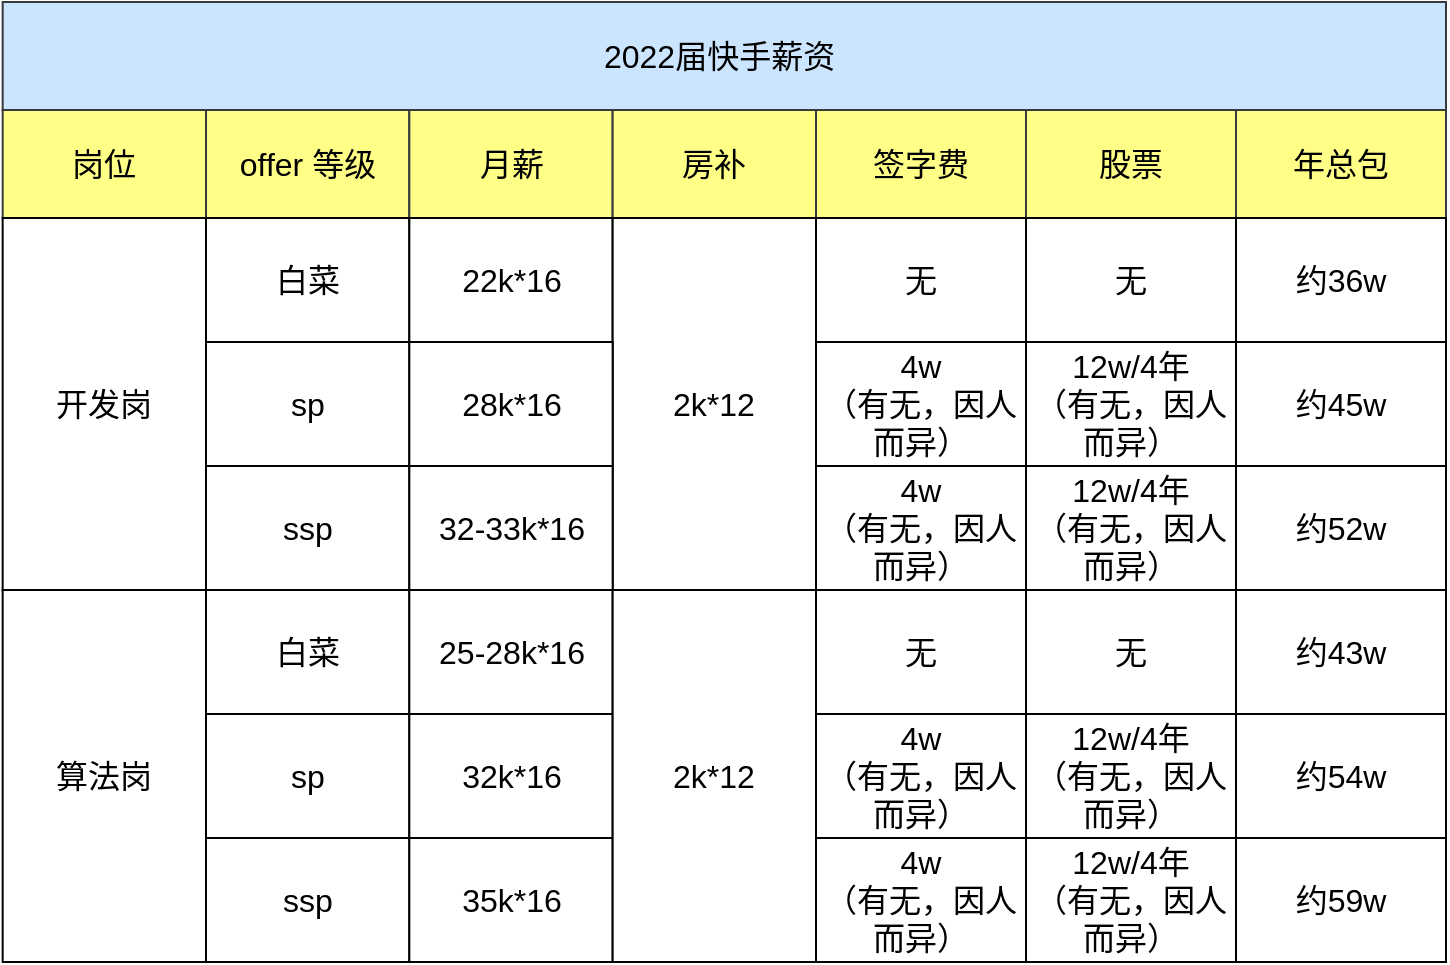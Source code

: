 <mxfile version="15.8.3" type="github">
  <diagram id="o1lI7uaFn6-g1FVOMqIx" name="Page-1">
    <mxGraphModel dx="1773" dy="558" grid="1" gridSize="10" guides="1" tooltips="1" connect="1" arrows="1" fold="1" page="1" pageScale="1" pageWidth="827" pageHeight="1169" math="0" shadow="0">
      <root>
        <mxCell id="0" />
        <mxCell id="1" parent="0" />
        <mxCell id="LmUMngHWBcQyNiguUtHR-1" value="2022届快手薪资&amp;nbsp;" style="rounded=0;whiteSpace=wrap;html=1;fontSize=16;fillColor=#cce5ff;strokeColor=#36393d;" vertex="1" parent="1">
          <mxGeometry x="-21.67" y="160" width="721.67" height="54" as="geometry" />
        </mxCell>
        <mxCell id="LmUMngHWBcQyNiguUtHR-2" value="offer 等级" style="rounded=0;whiteSpace=wrap;html=1;fontSize=16;fillColor=#ffff88;strokeColor=#36393d;" vertex="1" parent="1">
          <mxGeometry x="80" y="214" width="101.667" height="54" as="geometry" />
        </mxCell>
        <mxCell id="LmUMngHWBcQyNiguUtHR-3" value="月薪" style="rounded=0;whiteSpace=wrap;html=1;fontSize=16;fillColor=#ffff88;strokeColor=#36393d;" vertex="1" parent="1">
          <mxGeometry x="181.667" y="214" width="101.667" height="54" as="geometry" />
        </mxCell>
        <mxCell id="LmUMngHWBcQyNiguUtHR-4" value="房补" style="rounded=0;whiteSpace=wrap;html=1;fontSize=16;fillColor=#ffff88;strokeColor=#36393d;" vertex="1" parent="1">
          <mxGeometry x="283.33" y="214" width="101.667" height="54" as="geometry" />
        </mxCell>
        <mxCell id="LmUMngHWBcQyNiguUtHR-12" value="岗位" style="rounded=0;whiteSpace=wrap;html=1;fontSize=16;fillColor=#ffff88;strokeColor=#36393d;" vertex="1" parent="1">
          <mxGeometry x="-21.67" y="214" width="101.667" height="54" as="geometry" />
        </mxCell>
        <mxCell id="LmUMngHWBcQyNiguUtHR-20" value="年总包" style="rounded=0;whiteSpace=wrap;html=1;fontSize=16;fillColor=#ffff88;strokeColor=#36393d;" vertex="1" parent="1">
          <mxGeometry x="595" y="214" width="105" height="54" as="geometry" />
        </mxCell>
        <mxCell id="LmUMngHWBcQyNiguUtHR-32" value="签字费" style="rounded=0;whiteSpace=wrap;html=1;fontSize=16;fillColor=#ffff88;strokeColor=#36393d;" vertex="1" parent="1">
          <mxGeometry x="385" y="214" width="105" height="54" as="geometry" />
        </mxCell>
        <mxCell id="LmUMngHWBcQyNiguUtHR-39" value="股票" style="rounded=0;whiteSpace=wrap;html=1;fontSize=16;fillColor=#ffff88;strokeColor=#36393d;" vertex="1" parent="1">
          <mxGeometry x="490" y="214" width="105" height="54" as="geometry" />
        </mxCell>
        <mxCell id="LmUMngHWBcQyNiguUtHR-46" value="" style="group" vertex="1" connectable="0" parent="1">
          <mxGeometry x="-21.67" y="268" width="721.67" height="372" as="geometry" />
        </mxCell>
        <mxCell id="LmUMngHWBcQyNiguUtHR-5" value="白菜" style="rounded=0;whiteSpace=wrap;html=1;fontSize=16;" vertex="1" parent="LmUMngHWBcQyNiguUtHR-46">
          <mxGeometry x="101.67" width="101.667" height="62" as="geometry" />
        </mxCell>
        <mxCell id="LmUMngHWBcQyNiguUtHR-6" value="22k*16" style="rounded=0;whiteSpace=wrap;html=1;fontSize=16;" vertex="1" parent="LmUMngHWBcQyNiguUtHR-46">
          <mxGeometry x="203.337" width="101.667" height="62" as="geometry" />
        </mxCell>
        <mxCell id="LmUMngHWBcQyNiguUtHR-7" value="2k*12" style="rounded=0;whiteSpace=wrap;html=1;fontSize=16;" vertex="1" parent="LmUMngHWBcQyNiguUtHR-46">
          <mxGeometry x="305.0" width="101.667" height="186" as="geometry" />
        </mxCell>
        <mxCell id="LmUMngHWBcQyNiguUtHR-8" value="sp" style="rounded=0;whiteSpace=wrap;html=1;fontSize=16;" vertex="1" parent="LmUMngHWBcQyNiguUtHR-46">
          <mxGeometry x="101.67" y="62" width="101.667" height="62" as="geometry" />
        </mxCell>
        <mxCell id="LmUMngHWBcQyNiguUtHR-9" value="28k*16" style="rounded=0;whiteSpace=wrap;html=1;fontSize=16;" vertex="1" parent="LmUMngHWBcQyNiguUtHR-46">
          <mxGeometry x="203.337" y="62" width="101.667" height="62" as="geometry" />
        </mxCell>
        <mxCell id="LmUMngHWBcQyNiguUtHR-10" value="ssp" style="rounded=0;whiteSpace=wrap;html=1;fontSize=16;" vertex="1" parent="LmUMngHWBcQyNiguUtHR-46">
          <mxGeometry x="101.67" y="124" width="101.667" height="62" as="geometry" />
        </mxCell>
        <mxCell id="LmUMngHWBcQyNiguUtHR-11" value="32-33k*16" style="rounded=0;whiteSpace=wrap;html=1;fontSize=16;" vertex="1" parent="LmUMngHWBcQyNiguUtHR-46">
          <mxGeometry x="203.337" y="124" width="101.667" height="62" as="geometry" />
        </mxCell>
        <mxCell id="LmUMngHWBcQyNiguUtHR-13" value="开发岗" style="rounded=0;whiteSpace=wrap;html=1;fontSize=16;" vertex="1" parent="LmUMngHWBcQyNiguUtHR-46">
          <mxGeometry width="101.67" height="186" as="geometry" />
        </mxCell>
        <mxCell id="LmUMngHWBcQyNiguUtHR-14" value="白菜" style="rounded=0;whiteSpace=wrap;html=1;fontSize=16;" vertex="1" parent="LmUMngHWBcQyNiguUtHR-46">
          <mxGeometry x="101.67" y="186" width="101.667" height="62" as="geometry" />
        </mxCell>
        <mxCell id="LmUMngHWBcQyNiguUtHR-15" value="sp" style="rounded=0;whiteSpace=wrap;html=1;fontSize=16;" vertex="1" parent="LmUMngHWBcQyNiguUtHR-46">
          <mxGeometry x="101.67" y="248" width="101.667" height="62" as="geometry" />
        </mxCell>
        <mxCell id="LmUMngHWBcQyNiguUtHR-16" value="ssp" style="rounded=0;whiteSpace=wrap;html=1;fontSize=16;" vertex="1" parent="LmUMngHWBcQyNiguUtHR-46">
          <mxGeometry x="101.67" y="310" width="101.667" height="62" as="geometry" />
        </mxCell>
        <mxCell id="LmUMngHWBcQyNiguUtHR-17" value="25-28k*16" style="rounded=0;whiteSpace=wrap;html=1;fontSize=16;" vertex="1" parent="LmUMngHWBcQyNiguUtHR-46">
          <mxGeometry x="203.337" y="186" width="101.667" height="62" as="geometry" />
        </mxCell>
        <mxCell id="LmUMngHWBcQyNiguUtHR-18" value="32k*16" style="rounded=0;whiteSpace=wrap;html=1;fontSize=16;" vertex="1" parent="LmUMngHWBcQyNiguUtHR-46">
          <mxGeometry x="203.337" y="248" width="101.667" height="62" as="geometry" />
        </mxCell>
        <mxCell id="LmUMngHWBcQyNiguUtHR-19" value="35k*16" style="rounded=0;whiteSpace=wrap;html=1;fontSize=16;" vertex="1" parent="LmUMngHWBcQyNiguUtHR-46">
          <mxGeometry x="203.337" y="310" width="101.667" height="62" as="geometry" />
        </mxCell>
        <mxCell id="LmUMngHWBcQyNiguUtHR-21" value="2k*12" style="rounded=0;whiteSpace=wrap;html=1;fontSize=16;" vertex="1" parent="LmUMngHWBcQyNiguUtHR-46">
          <mxGeometry x="305.0" y="186" width="101.667" height="186" as="geometry" />
        </mxCell>
        <mxCell id="LmUMngHWBcQyNiguUtHR-22" value="算法岗" style="rounded=0;whiteSpace=wrap;html=1;fontSize=16;" vertex="1" parent="LmUMngHWBcQyNiguUtHR-46">
          <mxGeometry y="186" width="101.67" height="186" as="geometry" />
        </mxCell>
        <mxCell id="LmUMngHWBcQyNiguUtHR-23" value="约36w" style="rounded=0;whiteSpace=wrap;html=1;fontSize=16;" vertex="1" parent="LmUMngHWBcQyNiguUtHR-46">
          <mxGeometry x="616.67" width="105.0" height="62" as="geometry" />
        </mxCell>
        <mxCell id="LmUMngHWBcQyNiguUtHR-24" value="约45w" style="rounded=0;whiteSpace=wrap;html=1;fontSize=16;" vertex="1" parent="LmUMngHWBcQyNiguUtHR-46">
          <mxGeometry x="616.67" y="62" width="105.0" height="62" as="geometry" />
        </mxCell>
        <mxCell id="LmUMngHWBcQyNiguUtHR-25" value="约52w" style="rounded=0;whiteSpace=wrap;html=1;fontSize=16;" vertex="1" parent="LmUMngHWBcQyNiguUtHR-46">
          <mxGeometry x="616.67" y="124" width="105.0" height="62" as="geometry" />
        </mxCell>
        <mxCell id="LmUMngHWBcQyNiguUtHR-26" value="约43w" style="rounded=0;whiteSpace=wrap;html=1;fontSize=16;" vertex="1" parent="LmUMngHWBcQyNiguUtHR-46">
          <mxGeometry x="616.67" y="186" width="105.0" height="62" as="geometry" />
        </mxCell>
        <mxCell id="LmUMngHWBcQyNiguUtHR-27" value="约54w" style="rounded=0;whiteSpace=wrap;html=1;fontSize=16;" vertex="1" parent="LmUMngHWBcQyNiguUtHR-46">
          <mxGeometry x="616.67" y="248" width="105.0" height="62" as="geometry" />
        </mxCell>
        <mxCell id="LmUMngHWBcQyNiguUtHR-28" value="约59w" style="rounded=0;whiteSpace=wrap;html=1;fontSize=16;" vertex="1" parent="LmUMngHWBcQyNiguUtHR-46">
          <mxGeometry x="616.67" y="310" width="105.0" height="62" as="geometry" />
        </mxCell>
        <mxCell id="LmUMngHWBcQyNiguUtHR-33" value="无" style="rounded=0;whiteSpace=wrap;html=1;fontSize=16;" vertex="1" parent="LmUMngHWBcQyNiguUtHR-46">
          <mxGeometry x="406.67" width="105.0" height="62" as="geometry" />
        </mxCell>
        <mxCell id="LmUMngHWBcQyNiguUtHR-34" value="4w&lt;br&gt;（有无，因人而异）" style="rounded=0;whiteSpace=wrap;html=1;fontSize=16;" vertex="1" parent="LmUMngHWBcQyNiguUtHR-46">
          <mxGeometry x="406.67" y="62" width="105.0" height="62" as="geometry" />
        </mxCell>
        <mxCell id="LmUMngHWBcQyNiguUtHR-35" value="4w&lt;br&gt;（有无，因人而异）" style="rounded=0;whiteSpace=wrap;html=1;fontSize=16;" vertex="1" parent="LmUMngHWBcQyNiguUtHR-46">
          <mxGeometry x="406.67" y="124" width="105.0" height="62" as="geometry" />
        </mxCell>
        <mxCell id="LmUMngHWBcQyNiguUtHR-36" value="无" style="rounded=0;whiteSpace=wrap;html=1;fontSize=16;" vertex="1" parent="LmUMngHWBcQyNiguUtHR-46">
          <mxGeometry x="406.67" y="186" width="105.0" height="62" as="geometry" />
        </mxCell>
        <mxCell id="LmUMngHWBcQyNiguUtHR-37" value="4w&lt;br&gt;（有无，因人而异）" style="rounded=0;whiteSpace=wrap;html=1;fontSize=16;" vertex="1" parent="LmUMngHWBcQyNiguUtHR-46">
          <mxGeometry x="406.67" y="248" width="105.0" height="62" as="geometry" />
        </mxCell>
        <mxCell id="LmUMngHWBcQyNiguUtHR-38" value="4w&lt;br&gt;（有无，因人而异）" style="rounded=0;whiteSpace=wrap;html=1;fontSize=16;" vertex="1" parent="LmUMngHWBcQyNiguUtHR-46">
          <mxGeometry x="406.67" y="310" width="105.0" height="62" as="geometry" />
        </mxCell>
        <mxCell id="LmUMngHWBcQyNiguUtHR-40" value="无" style="rounded=0;whiteSpace=wrap;html=1;fontSize=16;" vertex="1" parent="LmUMngHWBcQyNiguUtHR-46">
          <mxGeometry x="511.67" width="105.0" height="62" as="geometry" />
        </mxCell>
        <mxCell id="LmUMngHWBcQyNiguUtHR-41" value="12w/4年&lt;br&gt;（有无，因人而异）" style="rounded=0;whiteSpace=wrap;html=1;fontSize=16;" vertex="1" parent="LmUMngHWBcQyNiguUtHR-46">
          <mxGeometry x="511.67" y="62" width="105.0" height="62" as="geometry" />
        </mxCell>
        <mxCell id="LmUMngHWBcQyNiguUtHR-42" value="12w/4年&lt;br&gt;（有无，因人而异）" style="rounded=0;whiteSpace=wrap;html=1;fontSize=16;" vertex="1" parent="LmUMngHWBcQyNiguUtHR-46">
          <mxGeometry x="511.67" y="124" width="105.0" height="62" as="geometry" />
        </mxCell>
        <mxCell id="LmUMngHWBcQyNiguUtHR-43" value="无" style="rounded=0;whiteSpace=wrap;html=1;fontSize=16;" vertex="1" parent="LmUMngHWBcQyNiguUtHR-46">
          <mxGeometry x="511.67" y="186" width="105.0" height="62" as="geometry" />
        </mxCell>
        <mxCell id="LmUMngHWBcQyNiguUtHR-44" value="12w/4年&lt;br&gt;（有无，因人而异）" style="rounded=0;whiteSpace=wrap;html=1;fontSize=16;" vertex="1" parent="LmUMngHWBcQyNiguUtHR-46">
          <mxGeometry x="511.67" y="248" width="105.0" height="62" as="geometry" />
        </mxCell>
        <mxCell id="LmUMngHWBcQyNiguUtHR-45" value="12w/4年&lt;br&gt;（有无，因人而异）" style="rounded=0;whiteSpace=wrap;html=1;fontSize=16;" vertex="1" parent="LmUMngHWBcQyNiguUtHR-46">
          <mxGeometry x="511.67" y="310" width="105.0" height="62" as="geometry" />
        </mxCell>
      </root>
    </mxGraphModel>
  </diagram>
</mxfile>
